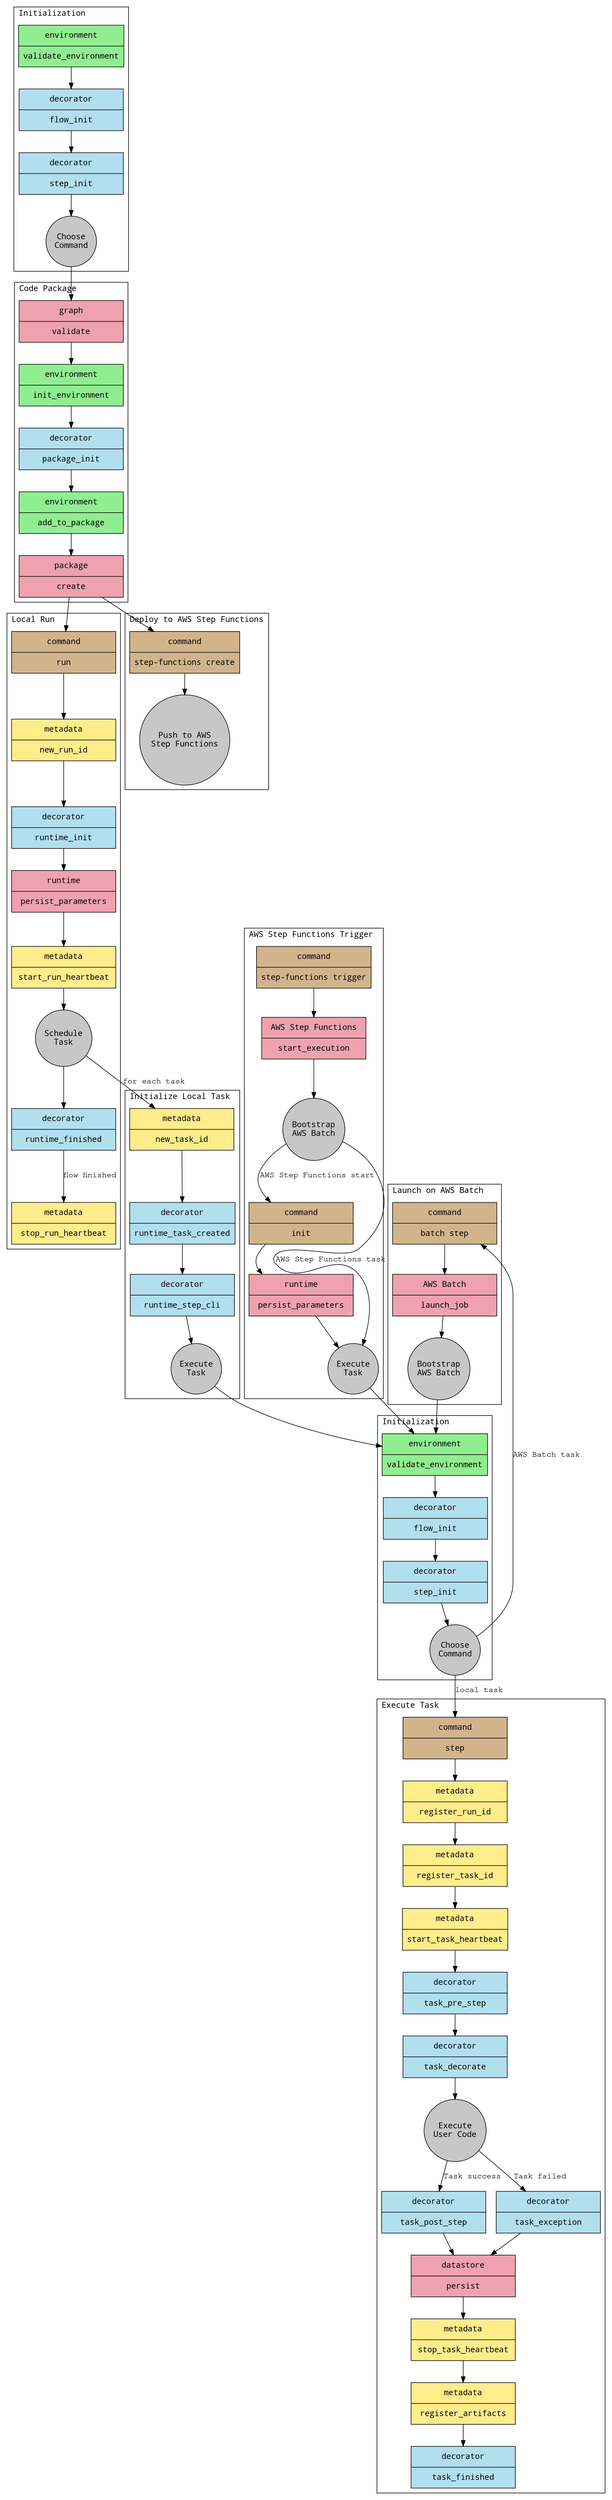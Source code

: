
digraph Metaflow {

    /*
    LEGEND

    palegreen2:      environment
    lightblue2:      decorator
    tan:             command
    lightgoldenrod1: metadata
    lightpink2:      function call
    grey78:          event / change in control
    
    */

    graph [fontsize=10, fontname="Noto Mono"]
    node [width=2.5,
          height=1,
          shape=record,
          fontname="Noto Mono",
          style=filled]

    edge [fontname="Nimbus Mono L"]

    subgraph cluster_init {
        label="Initialization"
        labeljust=l
        fontsize=14

        validate_env     [label="{environment|validate_environment}", fillcolor=palegreen2]
        flow_init        [label="{decorator|flow_init}", fillcolor=lightblue2]
        step_init        [label="{decorator|step_init}", fillcolor=lightblue2]
        choose_command   [shape="circle", label="Choose\nCommand", width=1, fillcolor=grey78]
    }

    subgraph cluster_package {
        label="Code Package"
        labeljust=l
        fontsize=14

        validate_dag     [label="{graph|validate}", fillcolor=lightpink2]
        init_environment [label="{environment|init_environment}", fillcolor=palegreen2]
        package_init     [label="{decorator|package_init}", fillcolor=lightblue2]
        add_to_package   [label="{environment|add_to_package}", fillcolor=palegreen2]
        package          [label="{package|create}", fillcolor=lightpink2]
    }

    subgraph cluster_local_run {
        label="Local Run"
        labeljust=l
        fontsize=14

        command_run         [label="{command|run}", fillcolor=tan]
        new_run_id          [label="{metadata|new_run_id}", fillcolor=lightgoldenrod1]
        runtime_init        [label="{decorator|runtime_init}", fillcolor=lightblue2]
        local_params        [label="{runtime|persist_parameters}", fillcolor=lightpink2]
        start_run_heartbeat [label="{metadata|start_run_heartbeat}", fillcolor=lightgoldenrod1]
        schedule_local_task [shape="circle", label="Schedule\nTask", width=1, fillcolor=grey78]
        runtime_finished    [label="{decorator|runtime_finished}", fillcolor=lightblue2]
        stop_run_heartbeat  [label="{metadata|stop_run_heartbeat}", fillcolor=lightgoldenrod1]
    }

    subgraph cluster_init_deuce {
        label="Initialization"
        labeljust=l
        fontsize=14

        validate_env_deuce    [label="{environment|validate_environment}", fillcolor=palegreen2]
        flow_init_deuce       [label="{decorator|flow_init}", fillcolor=lightblue2]
        step_init_deuce       [label="{decorator|step_init}", fillcolor=lightblue2]
        choose_command_deuce  [shape="circle", label="Choose\nCommand", width=1, fillcolor=grey78]
    }

    subgraph cluster_stepfunctions_deploy {
        label="Deploy to AWS Step Functions"
        labeljust=l
        fontsize=14

        stepfunctions_create  [label="{command|step-functions create}", fillcolor=tan]
        push_to_stepfunctions [shape="circle", label="Push to AWS\nStep Functions", width=1, fillcolor=grey78]
    }

    subgraph cluster_batch {
        label="Launch on AWS Batch"
        labeljust=l
        fontsize=14

        batch_step            [label="{command|batch step}", fillcolor=tan]
        launch_batch          [label="{AWS Batch|launch_job}", fillcolor=lightpink2]
        local_bootstrap_batch [shape="circle", label="Bootstrap\nAWS Batch", width=1, fillcolor=grey78]
    }

    subgraph cluster_stepfunctions_run {
        label="AWS Step Functions Trigger"
        labeljust=l
        fontsize=14

        stepfunctions_trigger         [label="{command|step-functions trigger}", fillcolor=tan]
        stepfunctions_run             [label="{AWS Step Functions|start_execution}", fillcolor=lightpink2]
        stepfunctions_bootstrap_batch [shape="circle", label="Bootstrap\nAWS Batch", width=1, fillcolor=grey78]
        stepfunctions_init            [label="{command|init}" fillcolor=tan]
        stepfunctions_params          [label="{runtime|persist_parameters}", fillcolor=lightpink2]
        stepfunctions_task            [shape="circle", label="Execute\nTask", width=1, fillcolor=grey78]
    }

    subgraph cluster_local_task {
        label="Initialize Local Task"
        labeljust=l
        fontsize=14

        new_local_task       [label="{metadata|new_task_id}", fillcolor=lightgoldenrod1]
        runtime_task_created [label="{decorator|runtime_task_created}", fillcolor=lightblue2]
        runtime_step_cli     [label="{decorator|runtime_step_cli}", fillcolor=lightblue2]
        launch_local         [shape="circle", label="Execute\nTask", width=1, fillcolor=grey78]
    }

    subgraph cluster_task {
        label="Execute Task"
        labeljust=l
        fontsize=14

        task_entry           [label="{command|step}" fillcolor=tan]
        register_run         [label="{metadata|register_run_id}", fillcolor=lightgoldenrod1]
        register_task        [label="{metadata|register_task_id}", fillcolor=lightgoldenrod1]
        start_task_heartbeat [label="{metadata|start_task_heartbeat}", fillcolor=lightgoldenrod1]
        task_pre_step        [label="{decorator|task_pre_step}", fillcolor=lightblue2]
        task_decorate        [label="{decorator|task_decorate}", fillcolor=lightblue2]
        user_code            [shape="circle", label="Execute\nUser Code", width=1, fillcolor=grey78]
        task_post_step       [label="{decorator|task_post_step}", fillcolor=lightblue2]
        task_exception       [label="{decorator|task_exception}", fillcolor=lightblue2]
        persist_artifacts    [label="{datastore|persist}", fillcolor=lightpink2]
        stop_task_heartbeat  [label="{metadata|stop_task_heartbeat}", fillcolor=lightgoldenrod1]
        register_artifacts   [label="{metadata|register_artifacts}", fillcolor=lightgoldenrod1]
        task_finished        [label="{decorator|task_finished}", fillcolor=lightblue2]

    }

    /* initialize */
    validate_env -> flow_init
    flow_init -> step_init
    step_init -> choose_command
    choose_command -> validate_dag

    validate_env_deuce -> flow_init_deuce
    flow_init_deuce -> step_init_deuce
    step_init_deuce -> choose_command_deuce
    
    /* package */
    validate_dag -> init_environment
    init_environment -> package_init
    package_init -> add_to_package
    add_to_package -> package
    package -> command_run
    package -> stepfunctions_create

    /* stepfunctions deploy */
    stepfunctions_create -> push_to_stepfunctions

    /* local run */
    command_run -> new_run_id
    new_run_id -> runtime_init
    runtime_init -> local_params
    local_params -> start_run_heartbeat
    start_run_heartbeat -> schedule_local_task
    schedule_local_task -> new_local_task [label="for each task"]
    schedule_local_task -> runtime_finished
    runtime_finished -> stop_run_heartbeat [label="flow finished"]

    /* local task */
    new_local_task -> runtime_task_created
    runtime_task_created -> runtime_step_cli
    runtime_step_cli -> launch_local
    launch_local -> validate_env_deuce
    choose_command_deuce -> task_entry [label="local task"]
    choose_command_deuce -> batch_step [label="AWS Batch task"]

    /* batch run */
    batch_step -> launch_batch
    launch_batch -> local_bootstrap_batch
    local_bootstrap_batch -> validate_env_deuce

    /* step functions run */
    stepfunctions_trigger -> stepfunctions_run
    stepfunctions_run -> stepfunctions_bootstrap_batch
    stepfunctions_bootstrap_batch -> stepfunctions_init [label="AWS Step Functions start"]
    stepfunctions_bootstrap_batch -> stepfunctions_task [label="AWS Step Functions task"]
    stepfunctions_init -> stepfunctions_params
    stepfunctions_params -> stepfunctions_task
    stepfunctions_task -> validate_env_deuce

    /* task */
    task_entry -> register_run
    register_run -> register_task
    register_task -> start_task_heartbeat
    start_task_heartbeat -> task_pre_step
    task_pre_step -> task_decorate
    task_decorate -> user_code
    user_code -> task_post_step [label="Task success"]
    user_code -> task_exception [label="Task failed"]
    task_post_step -> persist_artifacts
    task_exception -> persist_artifacts
    persist_artifacts -> stop_task_heartbeat
    stop_task_heartbeat -> register_artifacts
    register_artifacts -> task_finished

}